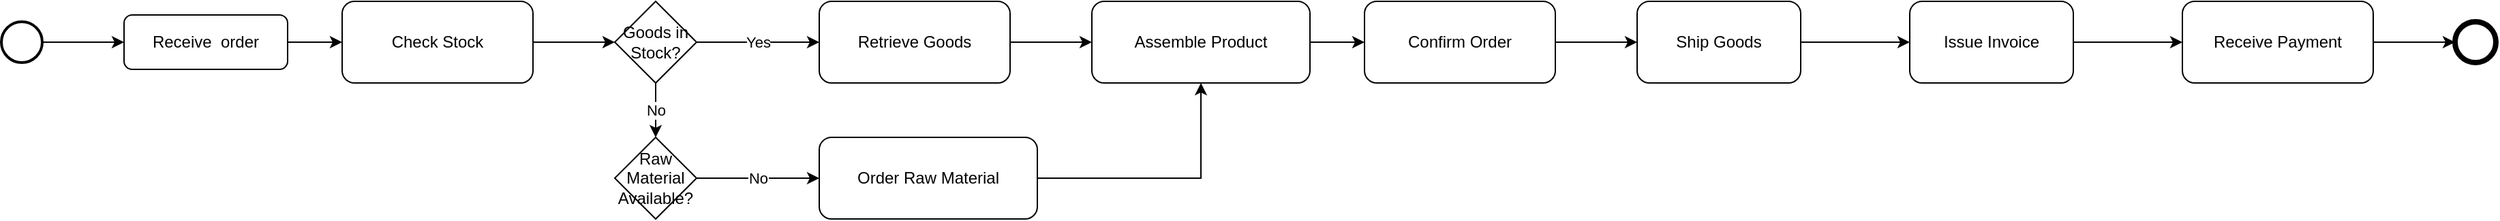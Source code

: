<mxfile version="24.8.4">
  <diagram name="Manufacturing Order Process" id="iPiZ8MPK2cHm-Gh4ZoQC">
    <mxGraphModel dx="2048" dy="725" grid="1" gridSize="10" guides="1" tooltips="1" connect="1" arrows="1" fold="1" page="1" pageScale="1" pageWidth="827" pageHeight="1169" math="0" shadow="0">
      <root>
        <mxCell id="0" />
        <mxCell id="1" parent="0" />
        <mxCell id="j74f3arBMl4A23Q3fD0H-3" value="" style="edgeStyle=orthogonalEdgeStyle;rounded=0;orthogonalLoop=1;jettySize=auto;html=1;" edge="1" parent="1" source="wDngvXoaTJXHuX1bekDi-1" target="j74f3arBMl4A23Q3fD0H-2">
          <mxGeometry relative="1" as="geometry" />
        </mxCell>
        <mxCell id="wDngvXoaTJXHuX1bekDi-1" value="" style="ellipse;whiteSpace=wrap;html=1;strokeColor=#000000;strokeWidth=2;aspect=fixed;" parent="1" vertex="1">
          <mxGeometry x="-100" y="45" width="30" height="30" as="geometry" />
        </mxCell>
        <mxCell id="wDngvXoaTJXHuX1bekDi-2" value="Check Stock" style="rounded=1;whiteSpace=wrap;html=1;strokeColor=#000000;strokeWidth=1;" parent="1" vertex="1">
          <mxGeometry x="150" y="30" width="140" height="60" as="geometry" />
        </mxCell>
        <mxCell id="wDngvXoaTJXHuX1bekDi-3" value="Goods in Stock?" style="shape=rhombus;whiteSpace=wrap;html=1;strokeColor=#000000;strokeWidth=1;" parent="1" vertex="1">
          <mxGeometry x="350" y="30" width="60" height="60" as="geometry" />
        </mxCell>
        <mxCell id="wDngvXoaTJXHuX1bekDi-4" value="Retrieve Goods" style="rounded=1;whiteSpace=wrap;html=1;strokeColor=#000000;strokeWidth=1;" parent="1" vertex="1">
          <mxGeometry x="500" y="30" width="140" height="60" as="geometry" />
        </mxCell>
        <mxCell id="wDngvXoaTJXHuX1bekDi-5" value="Raw Material Available?" style="shape=rhombus;whiteSpace=wrap;html=1;strokeColor=#000000;strokeWidth=1;" parent="1" vertex="1">
          <mxGeometry x="350" y="130" width="60" height="60" as="geometry" />
        </mxCell>
        <mxCell id="wDngvXoaTJXHuX1bekDi-6" value="Order Raw Material" style="rounded=1;whiteSpace=wrap;html=1;strokeColor=#000000;strokeWidth=1;" parent="1" vertex="1">
          <mxGeometry x="500" y="130" width="160" height="60" as="geometry" />
        </mxCell>
        <mxCell id="wDngvXoaTJXHuX1bekDi-7" value="Assemble Product" style="rounded=1;whiteSpace=wrap;html=1;strokeColor=#000000;strokeWidth=1;" parent="1" vertex="1">
          <mxGeometry x="700" y="30" width="160" height="60" as="geometry" />
        </mxCell>
        <mxCell id="wDngvXoaTJXHuX1bekDi-8" value="Confirm Order" style="rounded=1;whiteSpace=wrap;html=1;strokeColor=#000000;strokeWidth=1;" parent="1" vertex="1">
          <mxGeometry x="900" y="30" width="140" height="60" as="geometry" />
        </mxCell>
        <mxCell id="wDngvXoaTJXHuX1bekDi-9" value="Ship Goods" style="rounded=1;whiteSpace=wrap;html=1;strokeColor=#000000;strokeWidth=1;" parent="1" vertex="1">
          <mxGeometry x="1100" y="30" width="120" height="60" as="geometry" />
        </mxCell>
        <mxCell id="wDngvXoaTJXHuX1bekDi-10" value="Issue Invoice" style="rounded=1;whiteSpace=wrap;html=1;strokeColor=#000000;strokeWidth=1;" parent="1" vertex="1">
          <mxGeometry x="1300" y="30" width="120" height="60" as="geometry" />
        </mxCell>
        <mxCell id="wDngvXoaTJXHuX1bekDi-11" value="Receive Payment" style="rounded=1;whiteSpace=wrap;html=1;strokeColor=#000000;strokeWidth=1;" parent="1" vertex="1">
          <mxGeometry x="1500" y="30" width="140" height="60" as="geometry" />
        </mxCell>
        <mxCell id="wDngvXoaTJXHuX1bekDi-12" value="" style="ellipse;whiteSpace=wrap;html=1;strokeColor=#000000;strokeWidth=4;aspect=fixed;" parent="1" vertex="1">
          <mxGeometry x="1700" y="45" width="30" height="30" as="geometry" />
        </mxCell>
        <mxCell id="wDngvXoaTJXHuX1bekDi-14" value="" style="edgeStyle=orthogonalEdgeStyle;html=1;strokeColor=#000000;strokeWidth=1;rounded=0;" parent="1" source="wDngvXoaTJXHuX1bekDi-2" target="wDngvXoaTJXHuX1bekDi-3" edge="1">
          <mxGeometry relative="1" as="geometry" />
        </mxCell>
        <mxCell id="wDngvXoaTJXHuX1bekDi-15" value="Yes" style="edgeStyle=orthogonalEdgeStyle;html=1;strokeColor=#000000;strokeWidth=1;rounded=0;" parent="1" source="wDngvXoaTJXHuX1bekDi-3" target="wDngvXoaTJXHuX1bekDi-4" edge="1">
          <mxGeometry relative="1" as="geometry" />
        </mxCell>
        <mxCell id="wDngvXoaTJXHuX1bekDi-16" value="No" style="edgeStyle=orthogonalEdgeStyle;html=1;strokeColor=#000000;strokeWidth=1;rounded=0;" parent="1" source="wDngvXoaTJXHuX1bekDi-3" target="wDngvXoaTJXHuX1bekDi-5" edge="1">
          <mxGeometry relative="1" as="geometry" />
        </mxCell>
        <mxCell id="wDngvXoaTJXHuX1bekDi-18" value="No" style="edgeStyle=orthogonalEdgeStyle;html=1;strokeColor=#000000;strokeWidth=1;rounded=0;" parent="1" source="wDngvXoaTJXHuX1bekDi-5" target="wDngvXoaTJXHuX1bekDi-6" edge="1">
          <mxGeometry relative="1" as="geometry" />
        </mxCell>
        <mxCell id="wDngvXoaTJXHuX1bekDi-19" value="" style="edgeStyle=orthogonalEdgeStyle;html=1;strokeColor=#000000;strokeWidth=1;rounded=0;" parent="1" source="wDngvXoaTJXHuX1bekDi-6" target="wDngvXoaTJXHuX1bekDi-7" edge="1">
          <mxGeometry relative="1" as="geometry" />
        </mxCell>
        <mxCell id="wDngvXoaTJXHuX1bekDi-20" value="" style="edgeStyle=orthogonalEdgeStyle;html=1;strokeColor=#000000;strokeWidth=1;rounded=0;" parent="1" source="wDngvXoaTJXHuX1bekDi-4" target="wDngvXoaTJXHuX1bekDi-7" edge="1">
          <mxGeometry relative="1" as="geometry" />
        </mxCell>
        <mxCell id="wDngvXoaTJXHuX1bekDi-21" value="" style="edgeStyle=orthogonalEdgeStyle;html=1;strokeColor=#000000;strokeWidth=1;rounded=0;" parent="1" source="wDngvXoaTJXHuX1bekDi-7" target="wDngvXoaTJXHuX1bekDi-8" edge="1">
          <mxGeometry relative="1" as="geometry" />
        </mxCell>
        <mxCell id="wDngvXoaTJXHuX1bekDi-22" value="" style="edgeStyle=orthogonalEdgeStyle;html=1;strokeColor=#000000;strokeWidth=1;rounded=0;" parent="1" source="wDngvXoaTJXHuX1bekDi-8" target="wDngvXoaTJXHuX1bekDi-9" edge="1">
          <mxGeometry relative="1" as="geometry" />
        </mxCell>
        <mxCell id="wDngvXoaTJXHuX1bekDi-23" value="" style="edgeStyle=orthogonalEdgeStyle;html=1;strokeColor=#000000;strokeWidth=1;rounded=0;" parent="1" source="wDngvXoaTJXHuX1bekDi-9" target="wDngvXoaTJXHuX1bekDi-10" edge="1">
          <mxGeometry relative="1" as="geometry" />
        </mxCell>
        <mxCell id="wDngvXoaTJXHuX1bekDi-24" value="" style="edgeStyle=orthogonalEdgeStyle;html=1;strokeColor=#000000;strokeWidth=1;rounded=0;" parent="1" source="wDngvXoaTJXHuX1bekDi-10" target="wDngvXoaTJXHuX1bekDi-11" edge="1">
          <mxGeometry relative="1" as="geometry" />
        </mxCell>
        <mxCell id="wDngvXoaTJXHuX1bekDi-25" value="" style="edgeStyle=orthogonalEdgeStyle;html=1;strokeColor=#000000;strokeWidth=1;rounded=0;" parent="1" source="wDngvXoaTJXHuX1bekDi-11" target="wDngvXoaTJXHuX1bekDi-12" edge="1">
          <mxGeometry relative="1" as="geometry" />
        </mxCell>
        <mxCell id="j74f3arBMl4A23Q3fD0H-4" value="" style="edgeStyle=orthogonalEdgeStyle;rounded=0;orthogonalLoop=1;jettySize=auto;html=1;" edge="1" parent="1" source="j74f3arBMl4A23Q3fD0H-2" target="wDngvXoaTJXHuX1bekDi-2">
          <mxGeometry relative="1" as="geometry" />
        </mxCell>
        <mxCell id="j74f3arBMl4A23Q3fD0H-2" value="Receive&amp;nbsp; order" style="rounded=1;whiteSpace=wrap;html=1;fontSize=12;glass=0;strokeWidth=1;shadow=0;" vertex="1" parent="1">
          <mxGeometry x="-10" y="40" width="120" height="40" as="geometry" />
        </mxCell>
      </root>
    </mxGraphModel>
  </diagram>
</mxfile>
